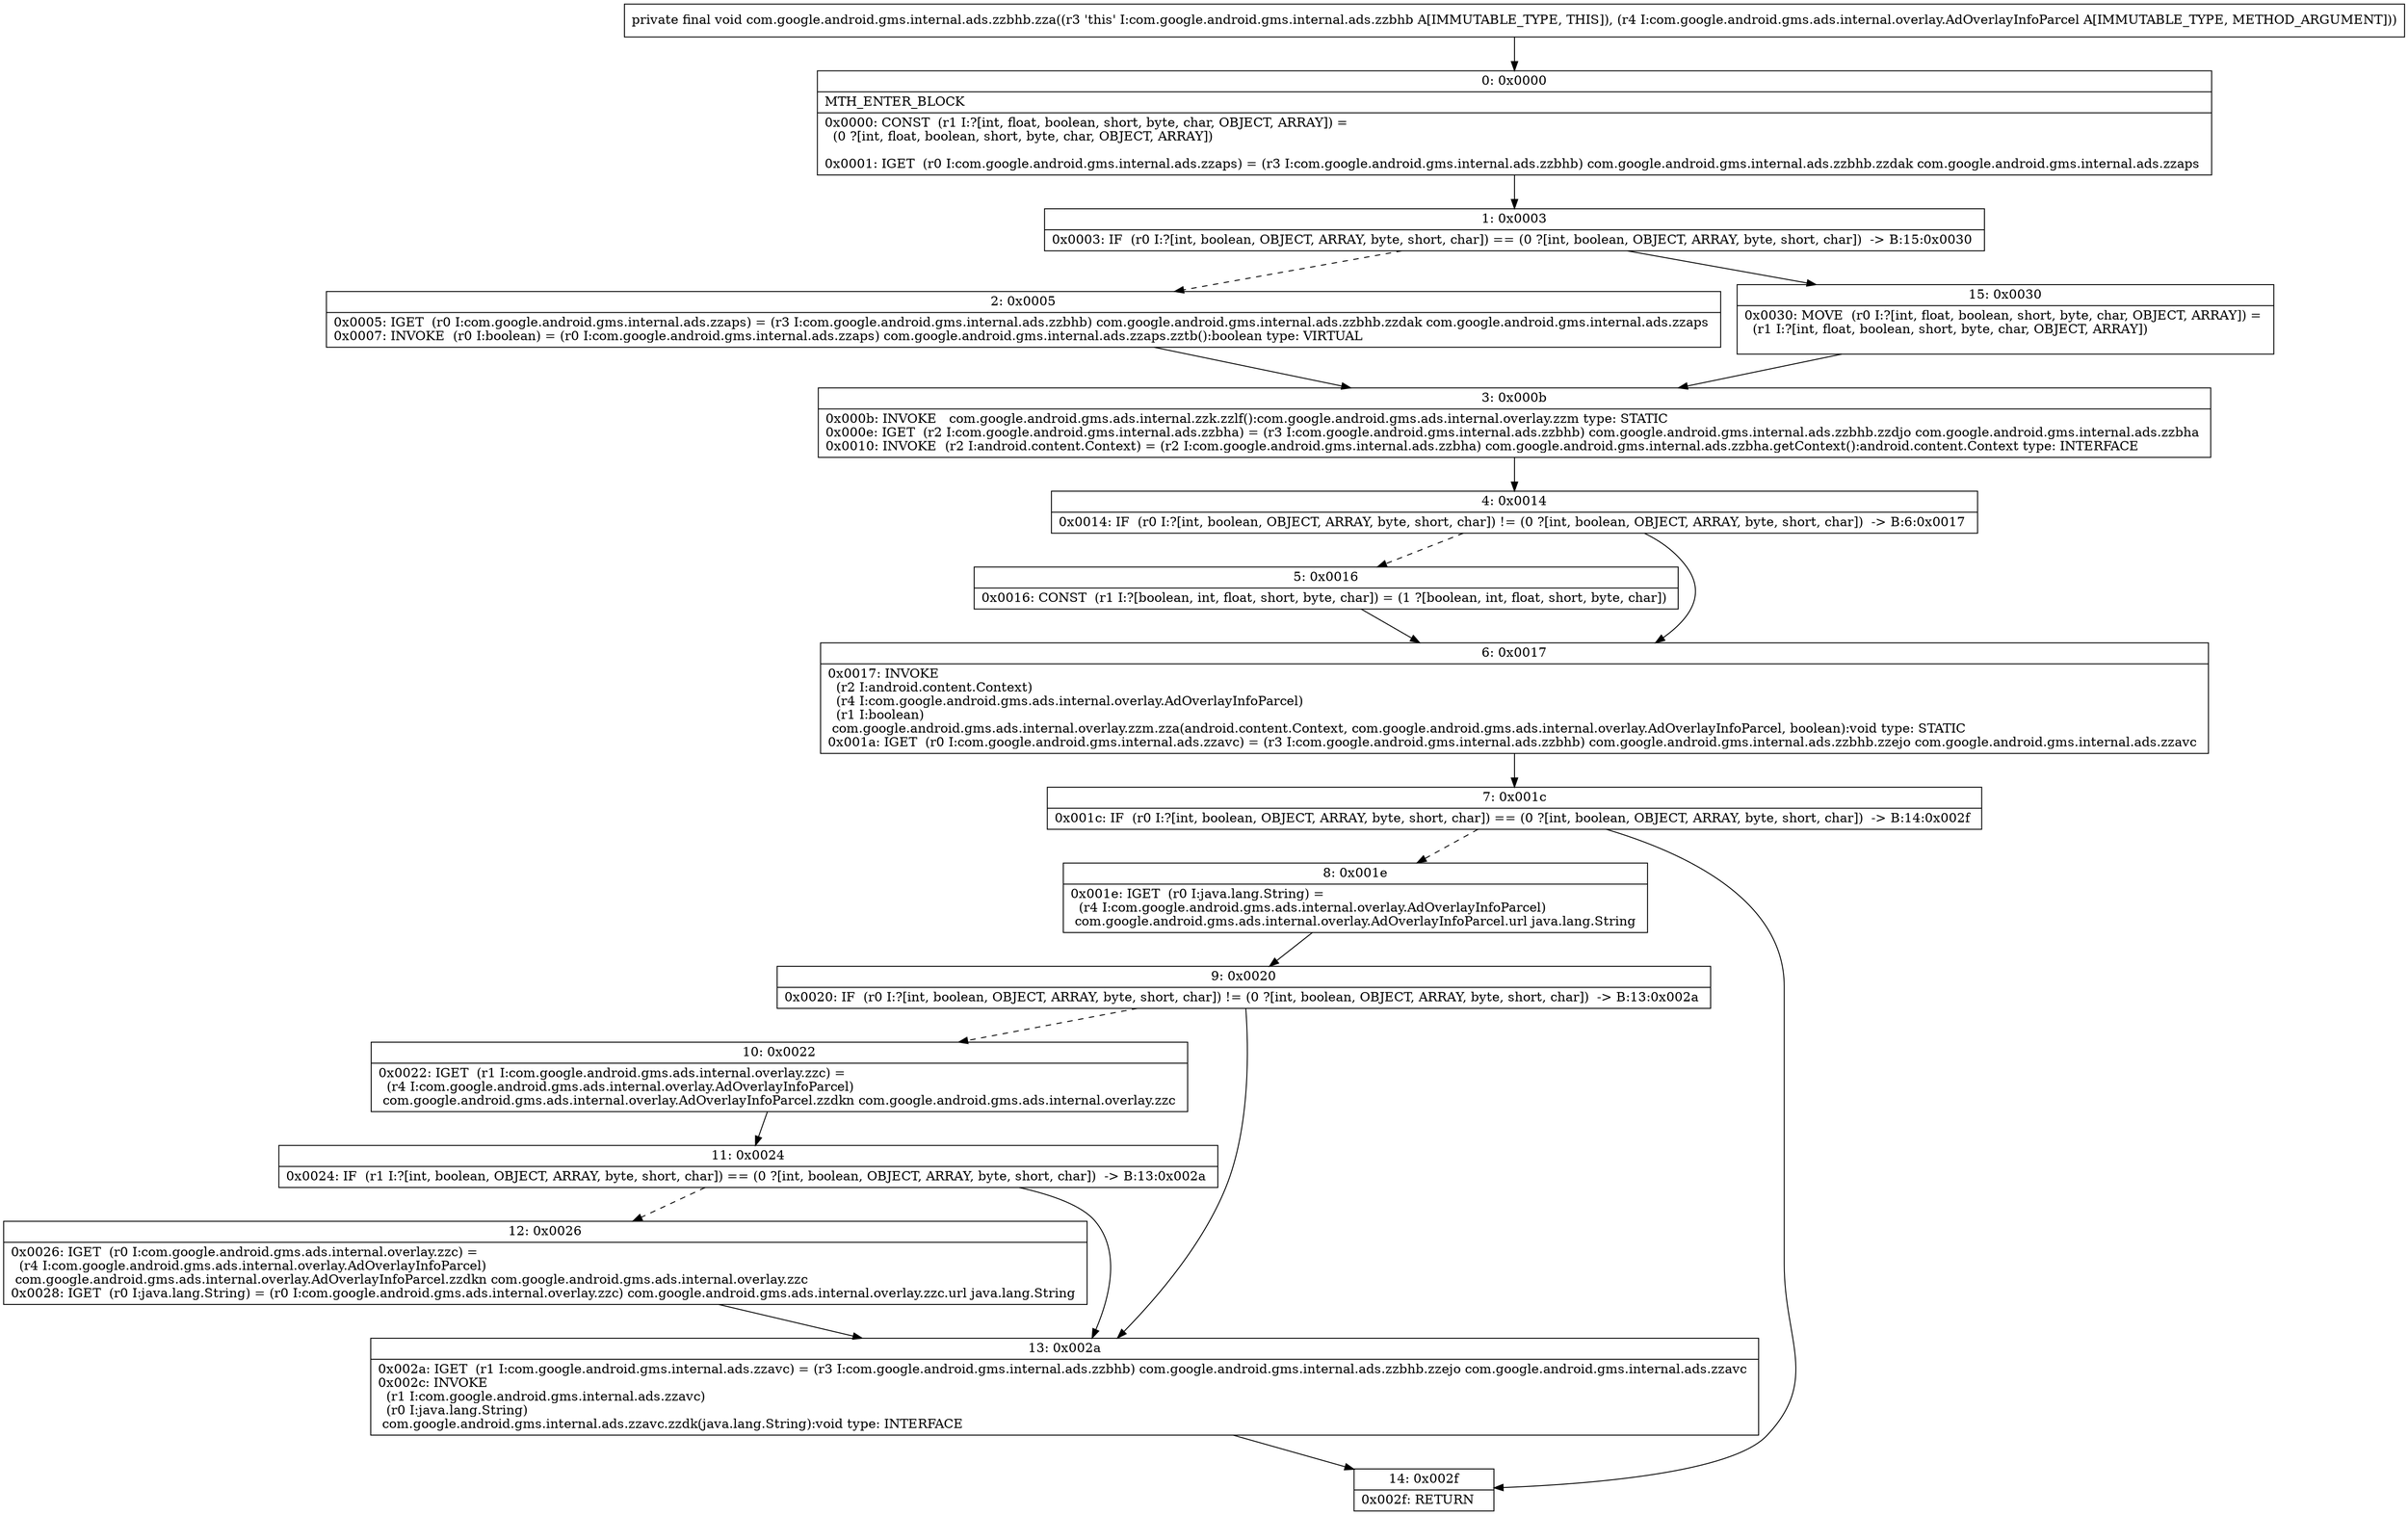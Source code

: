 digraph "CFG forcom.google.android.gms.internal.ads.zzbhb.zza(Lcom\/google\/android\/gms\/ads\/internal\/overlay\/AdOverlayInfoParcel;)V" {
Node_0 [shape=record,label="{0\:\ 0x0000|MTH_ENTER_BLOCK\l|0x0000: CONST  (r1 I:?[int, float, boolean, short, byte, char, OBJECT, ARRAY]) = \l  (0 ?[int, float, boolean, short, byte, char, OBJECT, ARRAY])\l \l0x0001: IGET  (r0 I:com.google.android.gms.internal.ads.zzaps) = (r3 I:com.google.android.gms.internal.ads.zzbhb) com.google.android.gms.internal.ads.zzbhb.zzdak com.google.android.gms.internal.ads.zzaps \l}"];
Node_1 [shape=record,label="{1\:\ 0x0003|0x0003: IF  (r0 I:?[int, boolean, OBJECT, ARRAY, byte, short, char]) == (0 ?[int, boolean, OBJECT, ARRAY, byte, short, char])  \-\> B:15:0x0030 \l}"];
Node_2 [shape=record,label="{2\:\ 0x0005|0x0005: IGET  (r0 I:com.google.android.gms.internal.ads.zzaps) = (r3 I:com.google.android.gms.internal.ads.zzbhb) com.google.android.gms.internal.ads.zzbhb.zzdak com.google.android.gms.internal.ads.zzaps \l0x0007: INVOKE  (r0 I:boolean) = (r0 I:com.google.android.gms.internal.ads.zzaps) com.google.android.gms.internal.ads.zzaps.zztb():boolean type: VIRTUAL \l}"];
Node_3 [shape=record,label="{3\:\ 0x000b|0x000b: INVOKE   com.google.android.gms.ads.internal.zzk.zzlf():com.google.android.gms.ads.internal.overlay.zzm type: STATIC \l0x000e: IGET  (r2 I:com.google.android.gms.internal.ads.zzbha) = (r3 I:com.google.android.gms.internal.ads.zzbhb) com.google.android.gms.internal.ads.zzbhb.zzdjo com.google.android.gms.internal.ads.zzbha \l0x0010: INVOKE  (r2 I:android.content.Context) = (r2 I:com.google.android.gms.internal.ads.zzbha) com.google.android.gms.internal.ads.zzbha.getContext():android.content.Context type: INTERFACE \l}"];
Node_4 [shape=record,label="{4\:\ 0x0014|0x0014: IF  (r0 I:?[int, boolean, OBJECT, ARRAY, byte, short, char]) != (0 ?[int, boolean, OBJECT, ARRAY, byte, short, char])  \-\> B:6:0x0017 \l}"];
Node_5 [shape=record,label="{5\:\ 0x0016|0x0016: CONST  (r1 I:?[boolean, int, float, short, byte, char]) = (1 ?[boolean, int, float, short, byte, char]) \l}"];
Node_6 [shape=record,label="{6\:\ 0x0017|0x0017: INVOKE  \l  (r2 I:android.content.Context)\l  (r4 I:com.google.android.gms.ads.internal.overlay.AdOverlayInfoParcel)\l  (r1 I:boolean)\l com.google.android.gms.ads.internal.overlay.zzm.zza(android.content.Context, com.google.android.gms.ads.internal.overlay.AdOverlayInfoParcel, boolean):void type: STATIC \l0x001a: IGET  (r0 I:com.google.android.gms.internal.ads.zzavc) = (r3 I:com.google.android.gms.internal.ads.zzbhb) com.google.android.gms.internal.ads.zzbhb.zzejo com.google.android.gms.internal.ads.zzavc \l}"];
Node_7 [shape=record,label="{7\:\ 0x001c|0x001c: IF  (r0 I:?[int, boolean, OBJECT, ARRAY, byte, short, char]) == (0 ?[int, boolean, OBJECT, ARRAY, byte, short, char])  \-\> B:14:0x002f \l}"];
Node_8 [shape=record,label="{8\:\ 0x001e|0x001e: IGET  (r0 I:java.lang.String) = \l  (r4 I:com.google.android.gms.ads.internal.overlay.AdOverlayInfoParcel)\l com.google.android.gms.ads.internal.overlay.AdOverlayInfoParcel.url java.lang.String \l}"];
Node_9 [shape=record,label="{9\:\ 0x0020|0x0020: IF  (r0 I:?[int, boolean, OBJECT, ARRAY, byte, short, char]) != (0 ?[int, boolean, OBJECT, ARRAY, byte, short, char])  \-\> B:13:0x002a \l}"];
Node_10 [shape=record,label="{10\:\ 0x0022|0x0022: IGET  (r1 I:com.google.android.gms.ads.internal.overlay.zzc) = \l  (r4 I:com.google.android.gms.ads.internal.overlay.AdOverlayInfoParcel)\l com.google.android.gms.ads.internal.overlay.AdOverlayInfoParcel.zzdkn com.google.android.gms.ads.internal.overlay.zzc \l}"];
Node_11 [shape=record,label="{11\:\ 0x0024|0x0024: IF  (r1 I:?[int, boolean, OBJECT, ARRAY, byte, short, char]) == (0 ?[int, boolean, OBJECT, ARRAY, byte, short, char])  \-\> B:13:0x002a \l}"];
Node_12 [shape=record,label="{12\:\ 0x0026|0x0026: IGET  (r0 I:com.google.android.gms.ads.internal.overlay.zzc) = \l  (r4 I:com.google.android.gms.ads.internal.overlay.AdOverlayInfoParcel)\l com.google.android.gms.ads.internal.overlay.AdOverlayInfoParcel.zzdkn com.google.android.gms.ads.internal.overlay.zzc \l0x0028: IGET  (r0 I:java.lang.String) = (r0 I:com.google.android.gms.ads.internal.overlay.zzc) com.google.android.gms.ads.internal.overlay.zzc.url java.lang.String \l}"];
Node_13 [shape=record,label="{13\:\ 0x002a|0x002a: IGET  (r1 I:com.google.android.gms.internal.ads.zzavc) = (r3 I:com.google.android.gms.internal.ads.zzbhb) com.google.android.gms.internal.ads.zzbhb.zzejo com.google.android.gms.internal.ads.zzavc \l0x002c: INVOKE  \l  (r1 I:com.google.android.gms.internal.ads.zzavc)\l  (r0 I:java.lang.String)\l com.google.android.gms.internal.ads.zzavc.zzdk(java.lang.String):void type: INTERFACE \l}"];
Node_14 [shape=record,label="{14\:\ 0x002f|0x002f: RETURN   \l}"];
Node_15 [shape=record,label="{15\:\ 0x0030|0x0030: MOVE  (r0 I:?[int, float, boolean, short, byte, char, OBJECT, ARRAY]) = \l  (r1 I:?[int, float, boolean, short, byte, char, OBJECT, ARRAY])\l \l}"];
MethodNode[shape=record,label="{private final void com.google.android.gms.internal.ads.zzbhb.zza((r3 'this' I:com.google.android.gms.internal.ads.zzbhb A[IMMUTABLE_TYPE, THIS]), (r4 I:com.google.android.gms.ads.internal.overlay.AdOverlayInfoParcel A[IMMUTABLE_TYPE, METHOD_ARGUMENT])) }"];
MethodNode -> Node_0;
Node_0 -> Node_1;
Node_1 -> Node_2[style=dashed];
Node_1 -> Node_15;
Node_2 -> Node_3;
Node_3 -> Node_4;
Node_4 -> Node_5[style=dashed];
Node_4 -> Node_6;
Node_5 -> Node_6;
Node_6 -> Node_7;
Node_7 -> Node_8[style=dashed];
Node_7 -> Node_14;
Node_8 -> Node_9;
Node_9 -> Node_10[style=dashed];
Node_9 -> Node_13;
Node_10 -> Node_11;
Node_11 -> Node_12[style=dashed];
Node_11 -> Node_13;
Node_12 -> Node_13;
Node_13 -> Node_14;
Node_15 -> Node_3;
}

